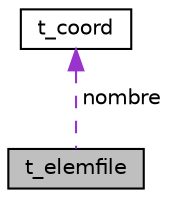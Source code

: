 digraph "t_elemfile"
{
  edge [fontname="Helvetica",fontsize="10",labelfontname="Helvetica",labelfontsize="10"];
  node [fontname="Helvetica",fontsize="10",shape=record];
  Node1 [label="t_elemfile",height=0.2,width=0.4,color="black", fillcolor="grey75", style="filled", fontcolor="black"];
  Node2 -> Node1 [dir="back",color="darkorchid3",fontsize="10",style="dashed",label=" nombre" ,fontname="Helvetica"];
  Node2 [label="t_coord",height=0.2,width=0.4,color="black", fillcolor="white", style="filled",URL="$structt__coord.html",tooltip="type qui donne les coordonnés d&#39;un objet ou d&#39;un element. "];
}
